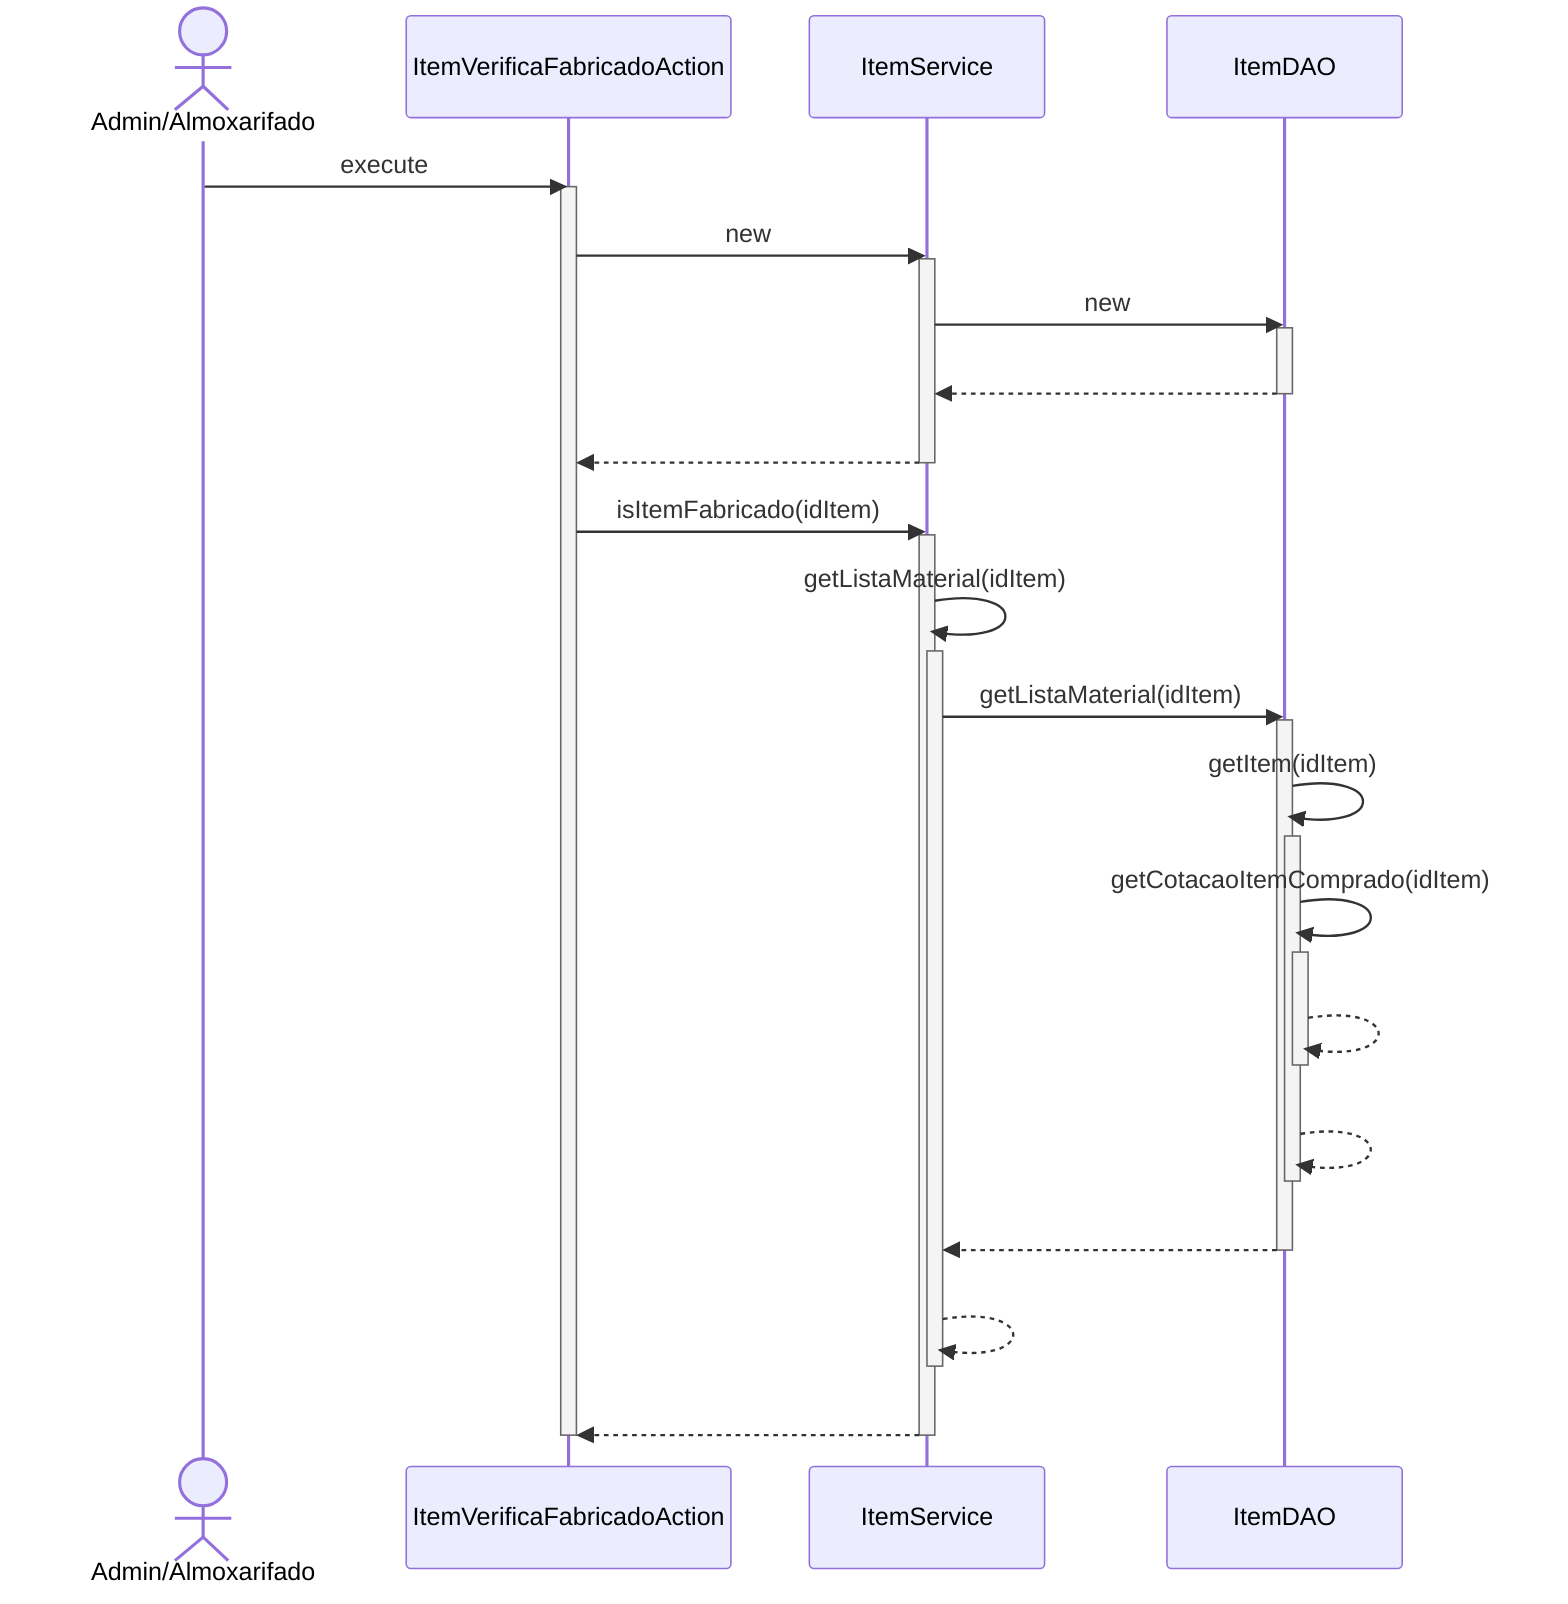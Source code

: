 sequenceDiagram
actor AA as Admin/Almoxarifado
AA ->> ItemVerificaFabricadoAction : execute
activate ItemVerificaFabricadoAction
ItemVerificaFabricadoAction ->> ItemService : new
activate ItemService
ItemService ->> ItemDAO : new
activate ItemDAO
ItemDAO -->> ItemService : #32; 
deactivate ItemDAO
ItemService -->> ItemVerificaFabricadoAction : #32; 
deactivate ItemService
ItemVerificaFabricadoAction ->> ItemService : isItemFabricado(idItem)
activate ItemService
ItemService ->> ItemService : getListaMaterial(idItem)
activate ItemService
ItemService ->> ItemDAO : getListaMaterial(idItem)
activate ItemDAO
ItemDAO ->> ItemDAO : getItem(idItem)
activate ItemDAO
ItemDAO ->> ItemDAO : getCotacaoItemComprado(idItem)
activate ItemDAO
ItemDAO -->> ItemDAO : #32; 
deactivate ItemDAO
ItemDAO -->> ItemDAO : #32; 
deactivate ItemDAO
ItemDAO -->> ItemService : #32; 
deactivate ItemDAO
ItemService -->> ItemService : #32; 
deactivate ItemService
ItemService -->> ItemVerificaFabricadoAction : #32; 
deactivate ItemService
deactivate ItemVerificaFabricadoAction